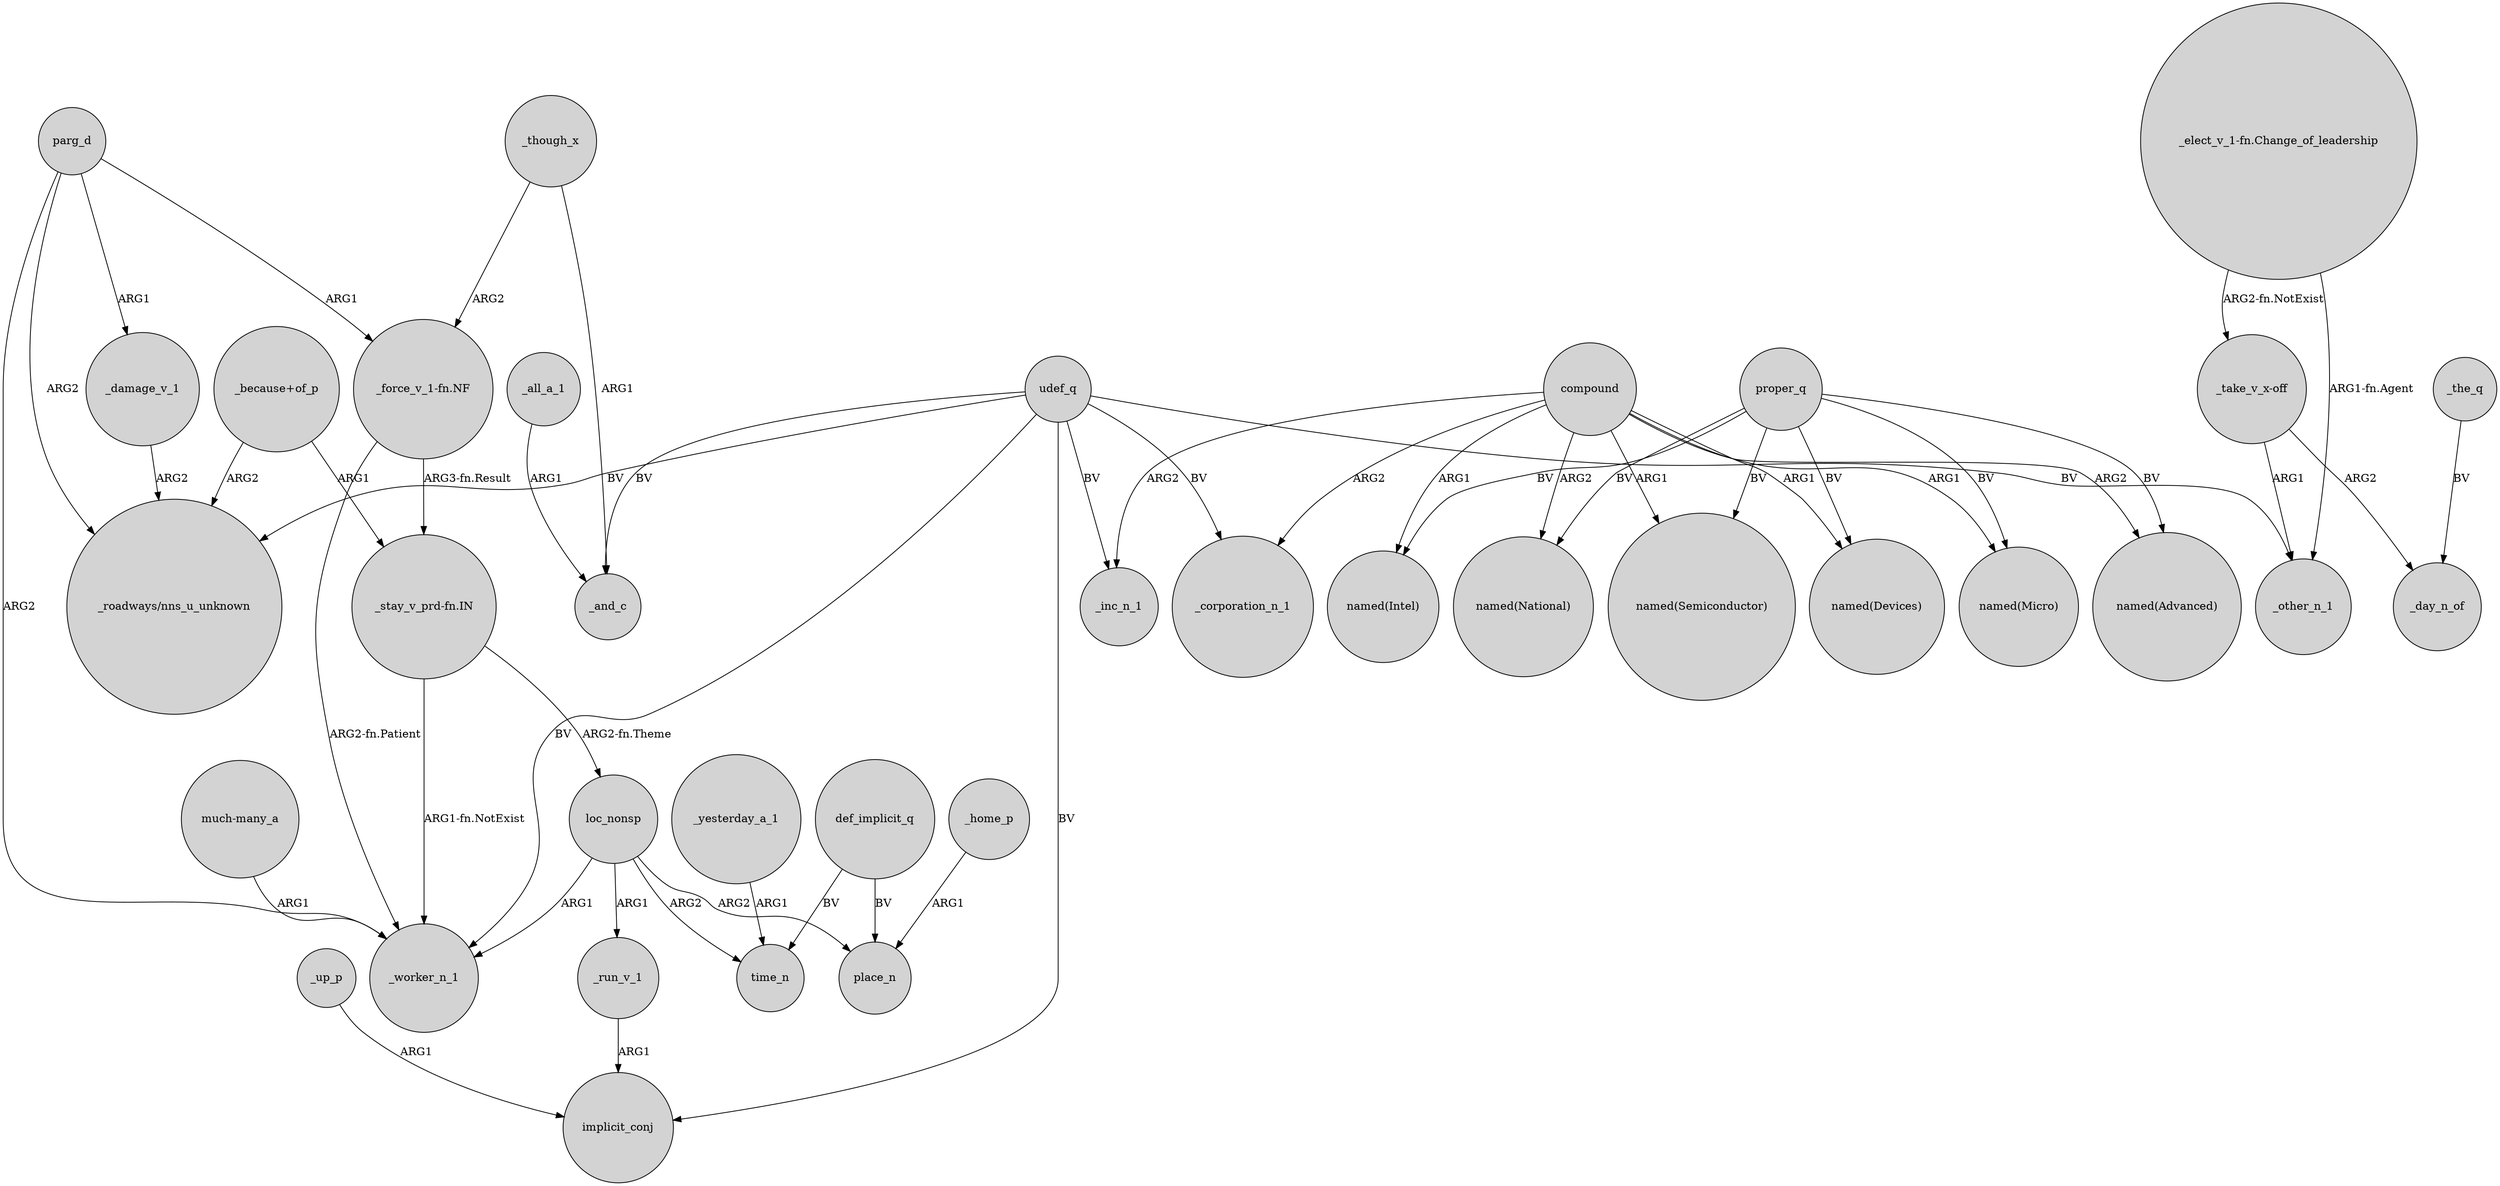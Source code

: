 digraph {
	node [shape=circle style=filled]
	_up_p -> implicit_conj [label=ARG1]
	parg_d -> "_roadways/nns_u_unknown" [label=ARG2]
	_yesterday_a_1 -> time_n [label=ARG1]
	udef_q -> _inc_n_1 [label=BV]
	loc_nonsp -> _run_v_1 [label=ARG1]
	compound -> "named(Devices)" [label=ARG1]
	def_implicit_q -> time_n [label=BV]
	compound -> "named(Micro)" [label=ARG1]
	_though_x -> _and_c [label=ARG1]
	_damage_v_1 -> "_roadways/nns_u_unknown" [label=ARG2]
	"_take_v_x-off" -> _day_n_of [label=ARG2]
	udef_q -> "_roadways/nns_u_unknown" [label=BV]
	loc_nonsp -> _worker_n_1 [label=ARG1]
	proper_q -> "named(Semiconductor)" [label=BV]
	_all_a_1 -> _and_c [label=ARG1]
	udef_q -> _worker_n_1 [label=BV]
	compound -> _corporation_n_1 [label=ARG2]
	compound -> "named(Semiconductor)" [label=ARG1]
	"_stay_v_prd-fn.IN" -> _worker_n_1 [label="ARG1-fn.NotExist"]
	def_implicit_q -> place_n [label=BV]
	udef_q -> implicit_conj [label=BV]
	loc_nonsp -> time_n [label=ARG2]
	parg_d -> _damage_v_1 [label=ARG1]
	udef_q -> _other_n_1 [label=BV]
	compound -> "named(National)" [label=ARG2]
	udef_q -> _corporation_n_1 [label=BV]
	_the_q -> _day_n_of [label=BV]
	proper_q -> "named(Devices)" [label=BV]
	proper_q -> "named(Micro)" [label=BV]
	_run_v_1 -> implicit_conj [label=ARG1]
	"_force_v_1-fn.NF" -> "_stay_v_prd-fn.IN" [label="ARG3-fn.Result"]
	"_stay_v_prd-fn.IN" -> loc_nonsp [label="ARG2-fn.Theme"]
	"_because+of_p" -> "_roadways/nns_u_unknown" [label=ARG2]
	"_elect_v_1-fn.Change_of_leadership" -> "_take_v_x-off" [label="ARG2-fn.NotExist"]
	compound -> "named(Intel)" [label=ARG1]
	_though_x -> "_force_v_1-fn.NF" [label=ARG2]
	"_because+of_p" -> "_stay_v_prd-fn.IN" [label=ARG1]
	compound -> "named(Advanced)" [label=ARG2]
	"_take_v_x-off" -> _other_n_1 [label=ARG1]
	parg_d -> "_force_v_1-fn.NF" [label=ARG1]
	"_elect_v_1-fn.Change_of_leadership" -> _other_n_1 [label="ARG1-fn.Agent"]
	loc_nonsp -> place_n [label=ARG2]
	proper_q -> "named(National)" [label=BV]
	proper_q -> "named(Intel)" [label=BV]
	"much-many_a" -> _worker_n_1 [label=ARG1]
	udef_q -> _and_c [label=BV]
	parg_d -> _worker_n_1 [label=ARG2]
	compound -> _inc_n_1 [label=ARG2]
	_home_p -> place_n [label=ARG1]
	"_force_v_1-fn.NF" -> _worker_n_1 [label="ARG2-fn.Patient"]
	proper_q -> "named(Advanced)" [label=BV]
}
